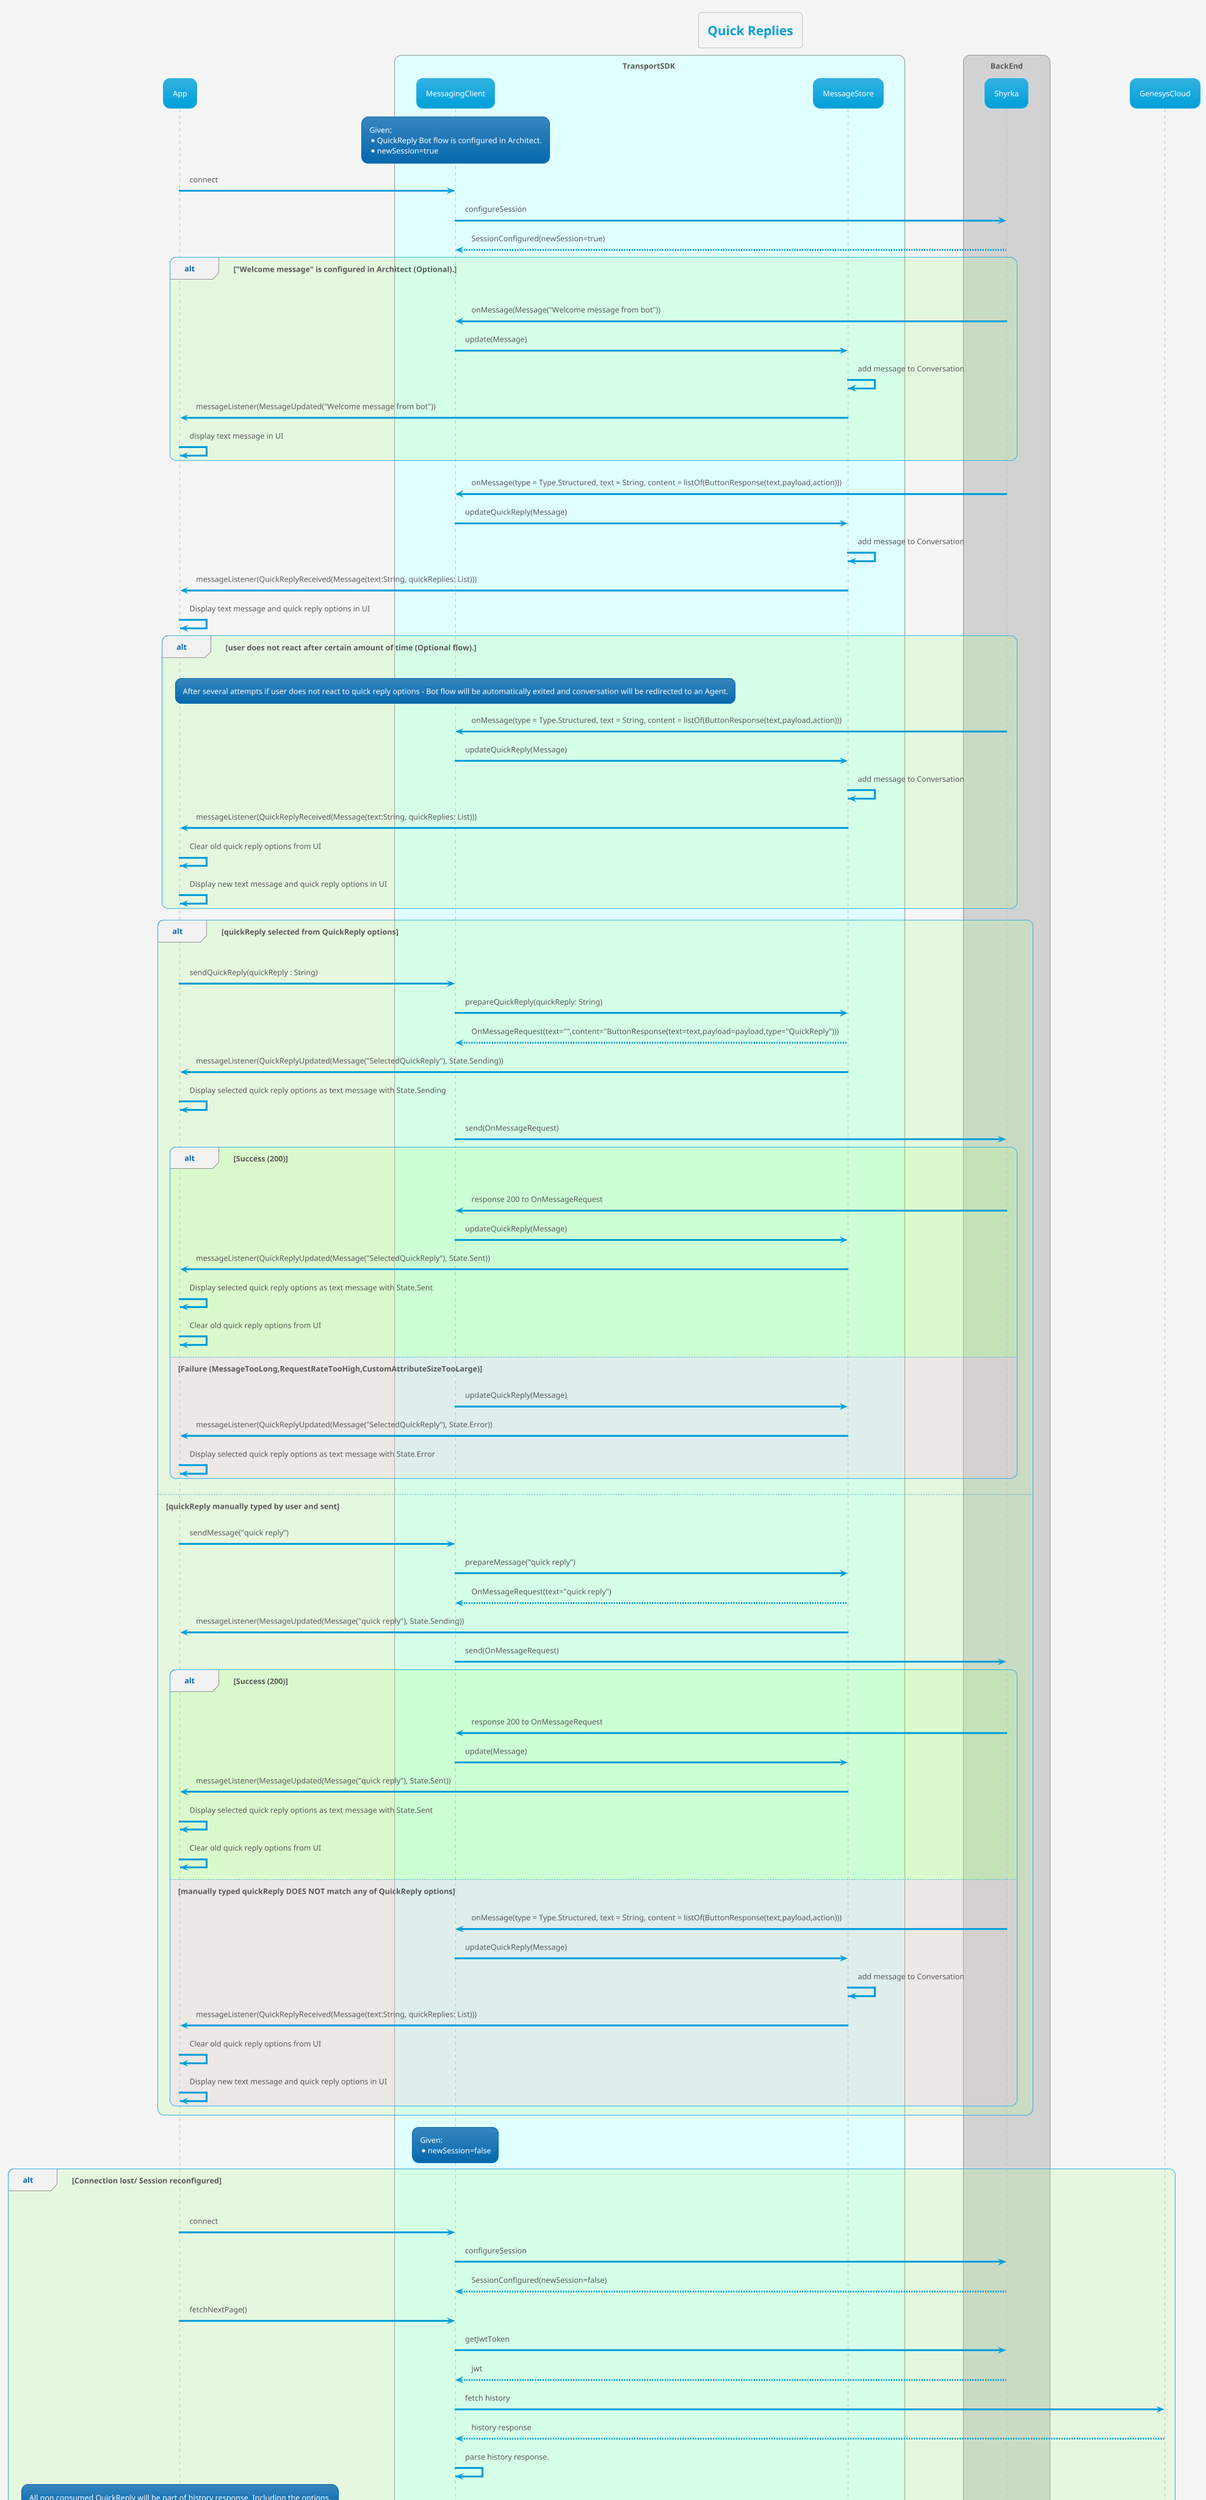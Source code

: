 @startuml
'https://plantuml.com/sequence-diagram

!theme bluegray
!pragma teoz true

skinparam backgroundColor #whitesmoke
title Quick Replies

participant App
box TransportSDK #lightcyan
participant MessagingClient
participant MessageStore
end box
box BackEnd
participant Shyrka
end box

rnote over MessagingClient
  Given:
  * QuickReply Bot flow is configured in Architect.
  * newSession=true
end rnote

App -> MessagingClient: connect
MessagingClient -> Shyrka: configureSession
Shyrka --> MessagingClient: SessionConfigured(newSession=true)
alt #aaff8833 "Welcome message" is configured in Architect (Optional).
Shyrka -> MessagingClient: onMessage(Message("Welcome message from bot"))
MessagingClient -> MessageStore: update(Message)
MessageStore -> MessageStore: add message to Conversation
MessageStore -> App: messageListener(MessageUpdated("Welcome message from bot"))
App -> App: display text message in UI
end
Shyrka -> MessagingClient: onMessage(type = Type.Structured, text = String, content = listOf(ButtonResponse(text,payload,action)))
MessagingClient -> MessageStore: updateQuickReply(Message)
MessageStore -> MessageStore: add message to Conversation
MessageStore -> App: messageListener(QuickReplyReceived(Message(text:String, quickReplies: List)))
App -> App: Display text message and quick reply options in UI

alt #aaff8833 user does not react after certain amount of time (Optional flow).
rnote over MessagingClient
After several attempts if user does not react to quick reply options - Bot flow will be automatically exited and conversation will be redirected to an Agent.
end rnote
Shyrka -> MessagingClient: onMessage(type = Type.Structured, text = String, content = listOf(ButtonResponse(text,payload,action)))
MessagingClient -> MessageStore: updateQuickReply(Message)
MessageStore -> MessageStore: add message to Conversation
MessageStore -> App: messageListener(QuickReplyReceived(Message(text:String, quickReplies: List)))
App -> App: Clear old quick reply options from UI
App -> App: Display new text message and quick reply options in UI
end

alt #aaff8833 quickReply selected from QuickReply options
App -> MessagingClient: sendQuickReply(quickReply : String)
MessagingClient -> MessageStore: prepareQuickReply(quickReply: String)
MessageStore --> MessagingClient: OnMessageRequest(text="",content="ButtonResponse(text=text,payload=payload,type="QuickReply")))
MessageStore -> App: messageListener(QuickReplyUpdated(Message("SelectedQuickReply"), State.Sending))
App -> App: Display selected quick reply options as text message with State.Sending
MessagingClient -> Shyrka: send(OnMessageRequest)
alt #aaff8833 Success (200)
Shyrka -> MessagingClient: response 200 to OnMessageRequest
MessagingClient -> MessageStore: updateQuickReply(Message)
MessageStore -> App: messageListener(QuickReplyUpdated(Message("SelectedQuickReply"), State.Sent))
App -> App: Display selected quick reply options as text message with State.Sent
App -> App: Clear old quick reply options from UI
else #ffaaff33 Failure (MessageTooLong,RequestRateTooHigh,CustomAttributeSizeTooLarge)
MessagingClient -> MessageStore: updateQuickReply(Message)
MessageStore -> App: messageListener(QuickReplyUpdated(Message("SelectedQuickReply"), State.Error))
App -> App: Display selected quick reply options as text message with State.Error
end

else #aaff8833 quickReply manually typed by user and sent
App -> MessagingClient: sendMessage("quick reply")
MessagingClient -> MessageStore: prepareMessage("quick reply")
MessageStore --> MessagingClient: OnMessageRequest(text="quick reply")
MessageStore -> App: messageListener(MessageUpdated(Message("quick reply"), State.Sending))
MessagingClient -> Shyrka: send(OnMessageRequest)
alt #aaff8833 Success (200)
Shyrka -> MessagingClient: response 200 to OnMessageRequest
MessagingClient -> MessageStore: update(Message)
MessageStore -> App: messageListener(MessageUpdated(Message("quick reply"), State.Sent))
App -> App: Display selected quick reply options as text message with State.Sent
App -> App: Clear old quick reply options from UI
else #ffaaff33 manually typed quickReply DOES NOT match any of QuickReply options
Shyrka -> MessagingClient: onMessage(type = Type.Structured, text = String, content = listOf(ButtonResponse(text,payload,action)))
MessagingClient -> MessageStore: updateQuickReply(Message)
MessageStore -> MessageStore: add message to Conversation
MessageStore -> App: messageListener(QuickReplyReceived(Message(text:String, quickReplies: List)))
App -> App: Clear old quick reply options from UI
App -> App: Display new text message and quick reply options in UI
end
end

rnote over MessagingClient
  Given:
  * newSession=false
end rnote
alt #aaff8833 Connection lost/ Session reconfigured
App -> MessagingClient: connect
MessagingClient -> Shyrka: configureSession
Shyrka --> MessagingClient: SessionConfigured(newSession=false)
App -> MessagingClient: fetchNextPage()
MessagingClient -> Shyrka: getJwtToken
Shyrka --> MessagingClient:  jwt
MessagingClient -> GenesysCloud: fetch history
GenesysCloud --> MessagingClient: history response
MessagingClient -> MessagingClient: parse history response.
 rnote over App
   All non consumed QuickReply will be part of history response. Including the options.
 end rnote
MessagingClient -> MessageStore: updateMessageHistory
MessageStore -> App: messageListener(MessageEvent.HistoryFetched)

end


@enduml